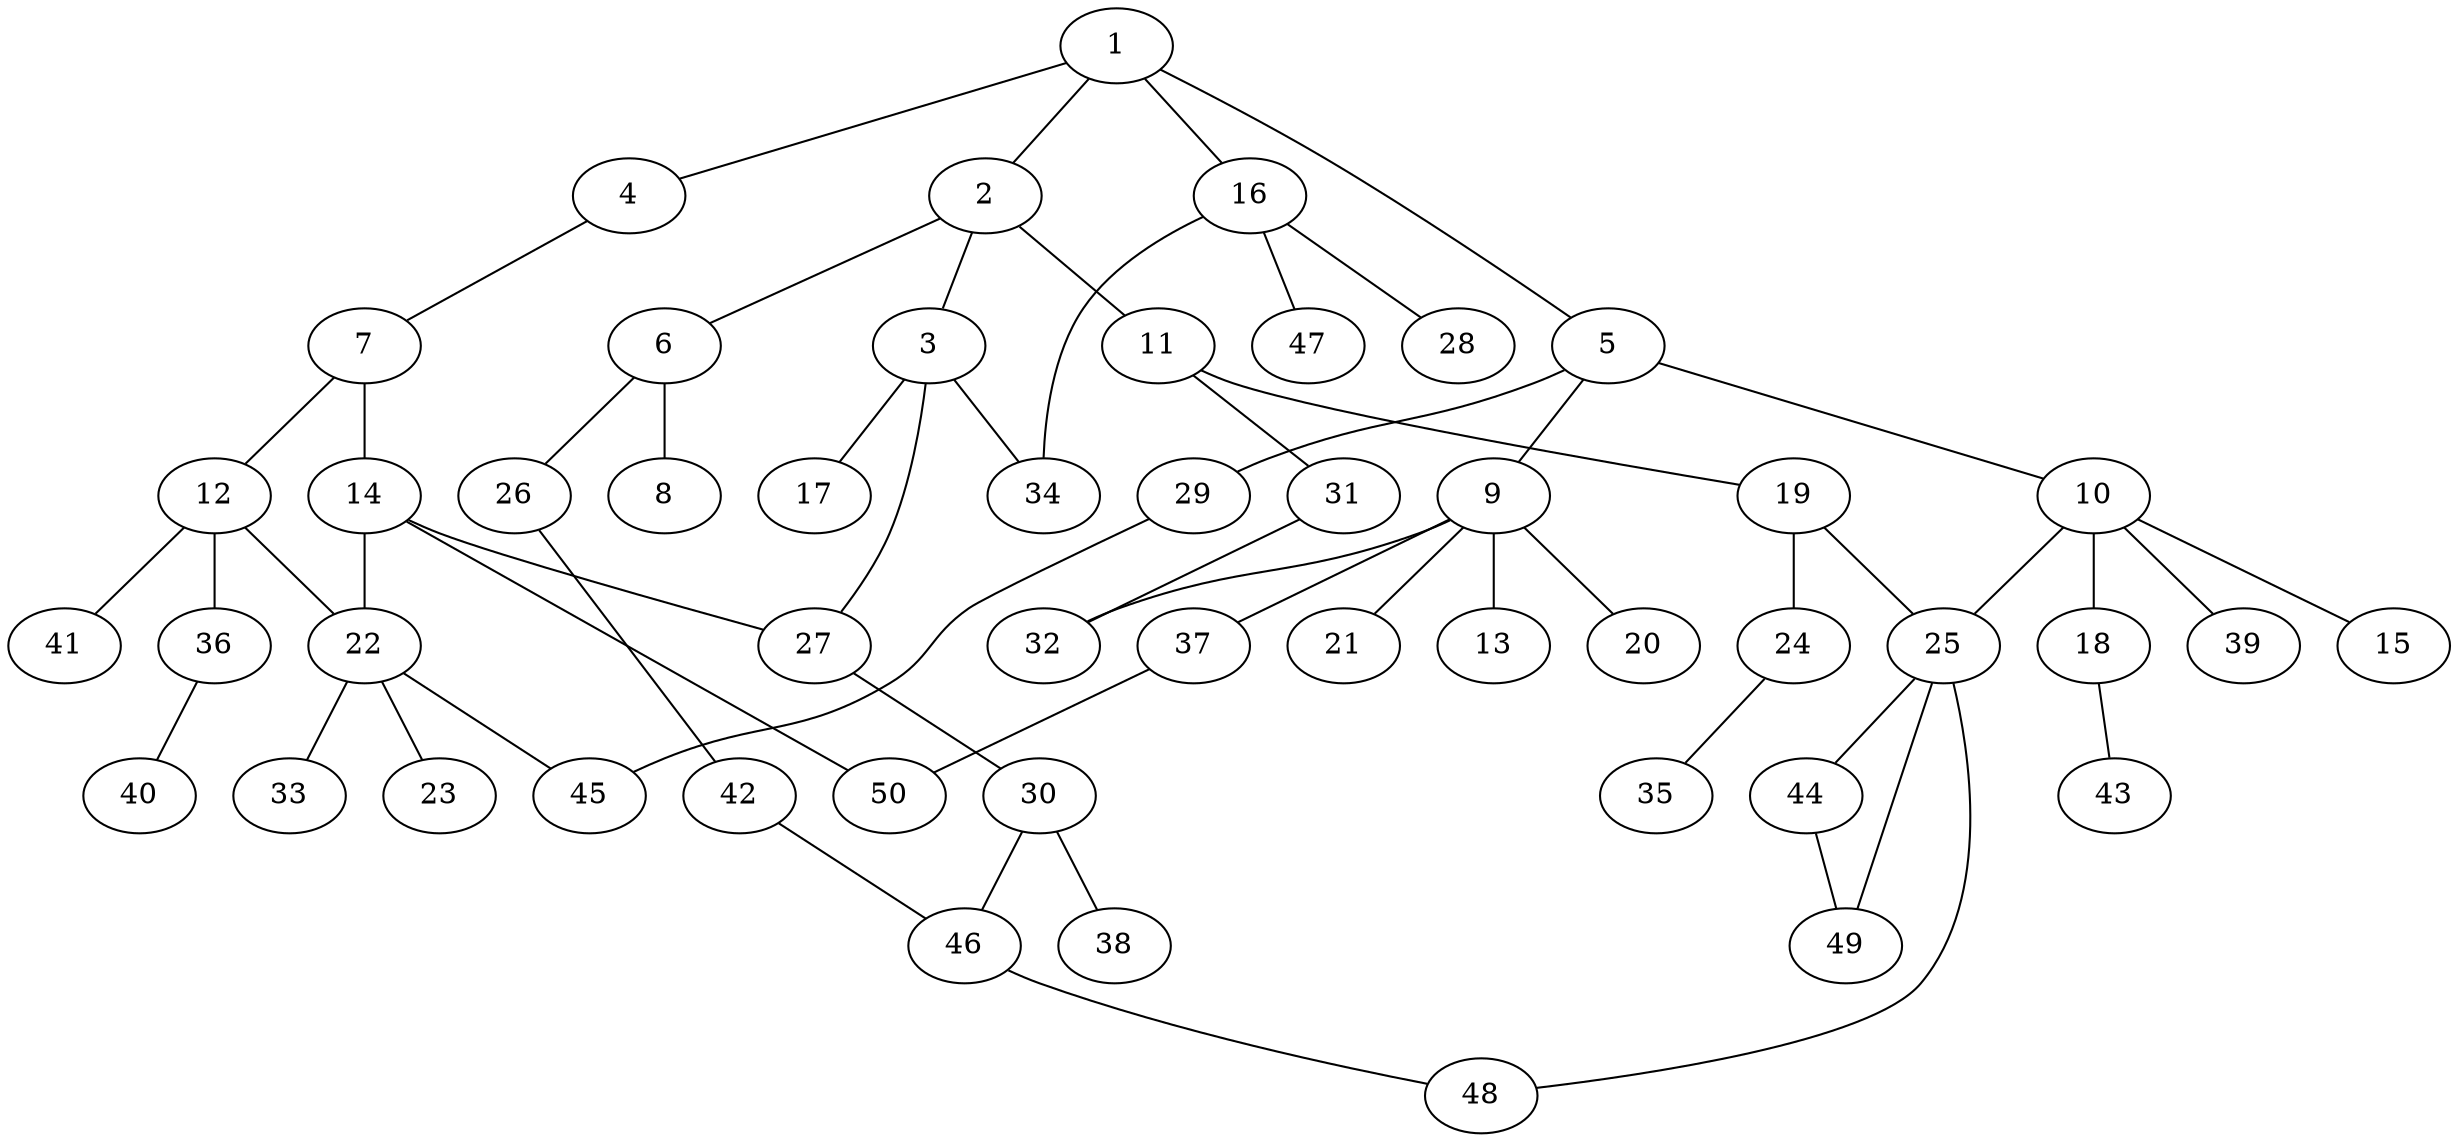 graph graphname {1--2
1--4
1--5
1--16
2--3
2--6
2--11
3--17
3--27
3--34
4--7
5--9
5--10
5--29
6--8
6--26
7--12
7--14
9--13
9--20
9--21
9--32
9--37
10--15
10--18
10--25
10--39
11--19
11--31
12--22
12--36
12--41
14--22
14--27
14--50
16--28
16--34
16--47
18--43
19--24
19--25
22--23
22--33
22--45
24--35
25--44
25--48
25--49
26--42
27--30
29--45
30--38
30--46
31--32
36--40
37--50
42--46
44--49
46--48
}